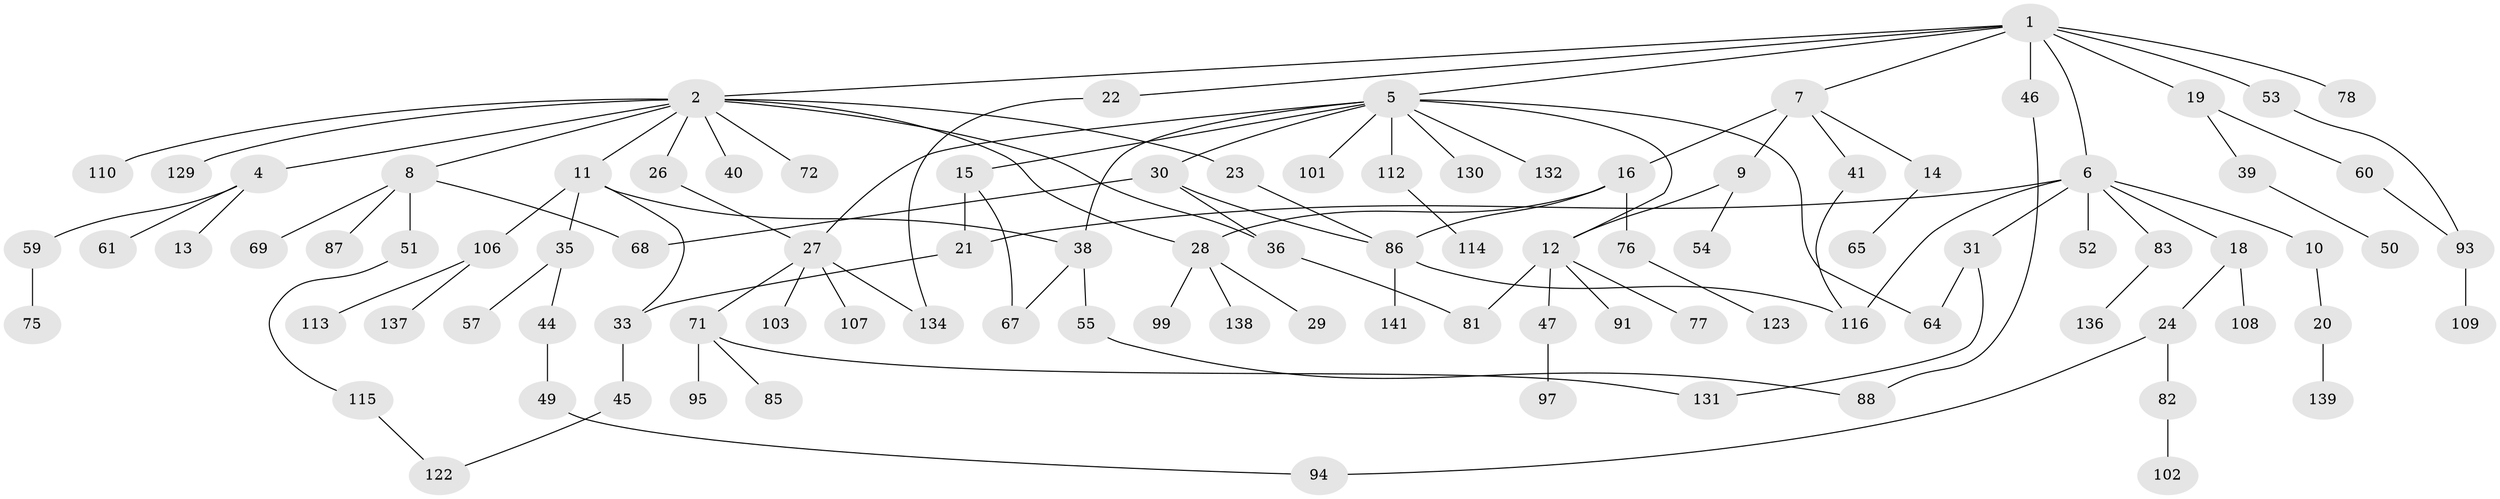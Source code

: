 // Generated by graph-tools (version 1.1) at 2025/23/03/03/25 07:23:34]
// undirected, 99 vertices, 119 edges
graph export_dot {
graph [start="1"]
  node [color=gray90,style=filled];
  1 [super="+17"];
  2 [super="+3"];
  4;
  5 [super="+98"];
  6 [super="+66"];
  7;
  8 [super="+25"];
  9 [super="+100"];
  10;
  11 [super="+80"];
  12 [super="+70"];
  13;
  14 [super="+96"];
  15 [super="+125"];
  16 [super="+32"];
  18;
  19 [super="+42"];
  20;
  21 [super="+48"];
  22 [super="+127"];
  23;
  24 [super="+56"];
  26;
  27 [super="+63"];
  28 [super="+90"];
  29 [super="+37"];
  30 [super="+126"];
  31 [super="+74"];
  33 [super="+34"];
  35;
  36 [super="+62"];
  38;
  39 [super="+43"];
  40;
  41 [super="+111"];
  44;
  45 [super="+119"];
  46;
  47 [super="+92"];
  49 [super="+58"];
  50;
  51;
  52 [super="+79"];
  53;
  54;
  55;
  57 [super="+84"];
  59;
  60 [super="+105"];
  61 [super="+142"];
  64 [super="+121"];
  65;
  67;
  68 [super="+73"];
  69;
  71 [super="+104"];
  72;
  75;
  76 [super="+117"];
  77;
  78;
  81;
  82;
  83 [super="+120"];
  85;
  86 [super="+89"];
  87;
  88 [super="+135"];
  91;
  93;
  94 [super="+124"];
  95;
  97;
  99;
  101;
  102;
  103;
  106;
  107;
  108 [super="+118"];
  109;
  110 [super="+140"];
  112;
  113;
  114;
  115;
  116 [super="+128"];
  122 [super="+133"];
  123;
  129;
  130;
  131;
  132;
  134;
  136;
  137;
  138;
  139;
  141;
  1 -- 2;
  1 -- 5;
  1 -- 6;
  1 -- 7;
  1 -- 46;
  1 -- 78;
  1 -- 19;
  1 -- 53;
  1 -- 22;
  2 -- 4;
  2 -- 26;
  2 -- 40;
  2 -- 129;
  2 -- 36;
  2 -- 8;
  2 -- 72;
  2 -- 11;
  2 -- 110;
  2 -- 23;
  2 -- 28;
  4 -- 13;
  4 -- 59;
  4 -- 61;
  5 -- 12;
  5 -- 15;
  5 -- 30;
  5 -- 38;
  5 -- 130;
  5 -- 132;
  5 -- 64;
  5 -- 112;
  5 -- 101;
  5 -- 27;
  6 -- 10;
  6 -- 18;
  6 -- 31;
  6 -- 52;
  6 -- 83;
  6 -- 116;
  6 -- 21;
  7 -- 9 [weight=2];
  7 -- 14;
  7 -- 16;
  7 -- 41;
  8 -- 69;
  8 -- 51;
  8 -- 68;
  8 -- 87;
  9 -- 54;
  9 -- 12;
  10 -- 20;
  11 -- 33;
  11 -- 35;
  11 -- 106;
  11 -- 38;
  12 -- 47;
  12 -- 91;
  12 -- 81;
  12 -- 77;
  14 -- 65;
  15 -- 21;
  15 -- 67;
  16 -- 86 [weight=2];
  16 -- 28;
  16 -- 76;
  18 -- 24;
  18 -- 108;
  19 -- 39;
  19 -- 60;
  20 -- 139;
  21 -- 33;
  22 -- 134;
  23 -- 86;
  24 -- 82;
  24 -- 94;
  26 -- 27;
  27 -- 103;
  27 -- 107;
  27 -- 134;
  27 -- 71;
  28 -- 29;
  28 -- 99;
  28 -- 138;
  30 -- 36;
  30 -- 86;
  30 -- 68;
  31 -- 64;
  31 -- 131;
  33 -- 45;
  35 -- 44;
  35 -- 57;
  36 -- 81;
  38 -- 55;
  38 -- 67;
  39 -- 50;
  41 -- 116;
  44 -- 49;
  45 -- 122;
  46 -- 88;
  47 -- 97;
  49 -- 94;
  51 -- 115;
  53 -- 93;
  55 -- 88;
  59 -- 75;
  60 -- 93;
  71 -- 85;
  71 -- 95;
  71 -- 131;
  76 -- 123;
  82 -- 102;
  83 -- 136;
  86 -- 141;
  86 -- 116;
  93 -- 109;
  106 -- 113;
  106 -- 137;
  112 -- 114;
  115 -- 122;
}
